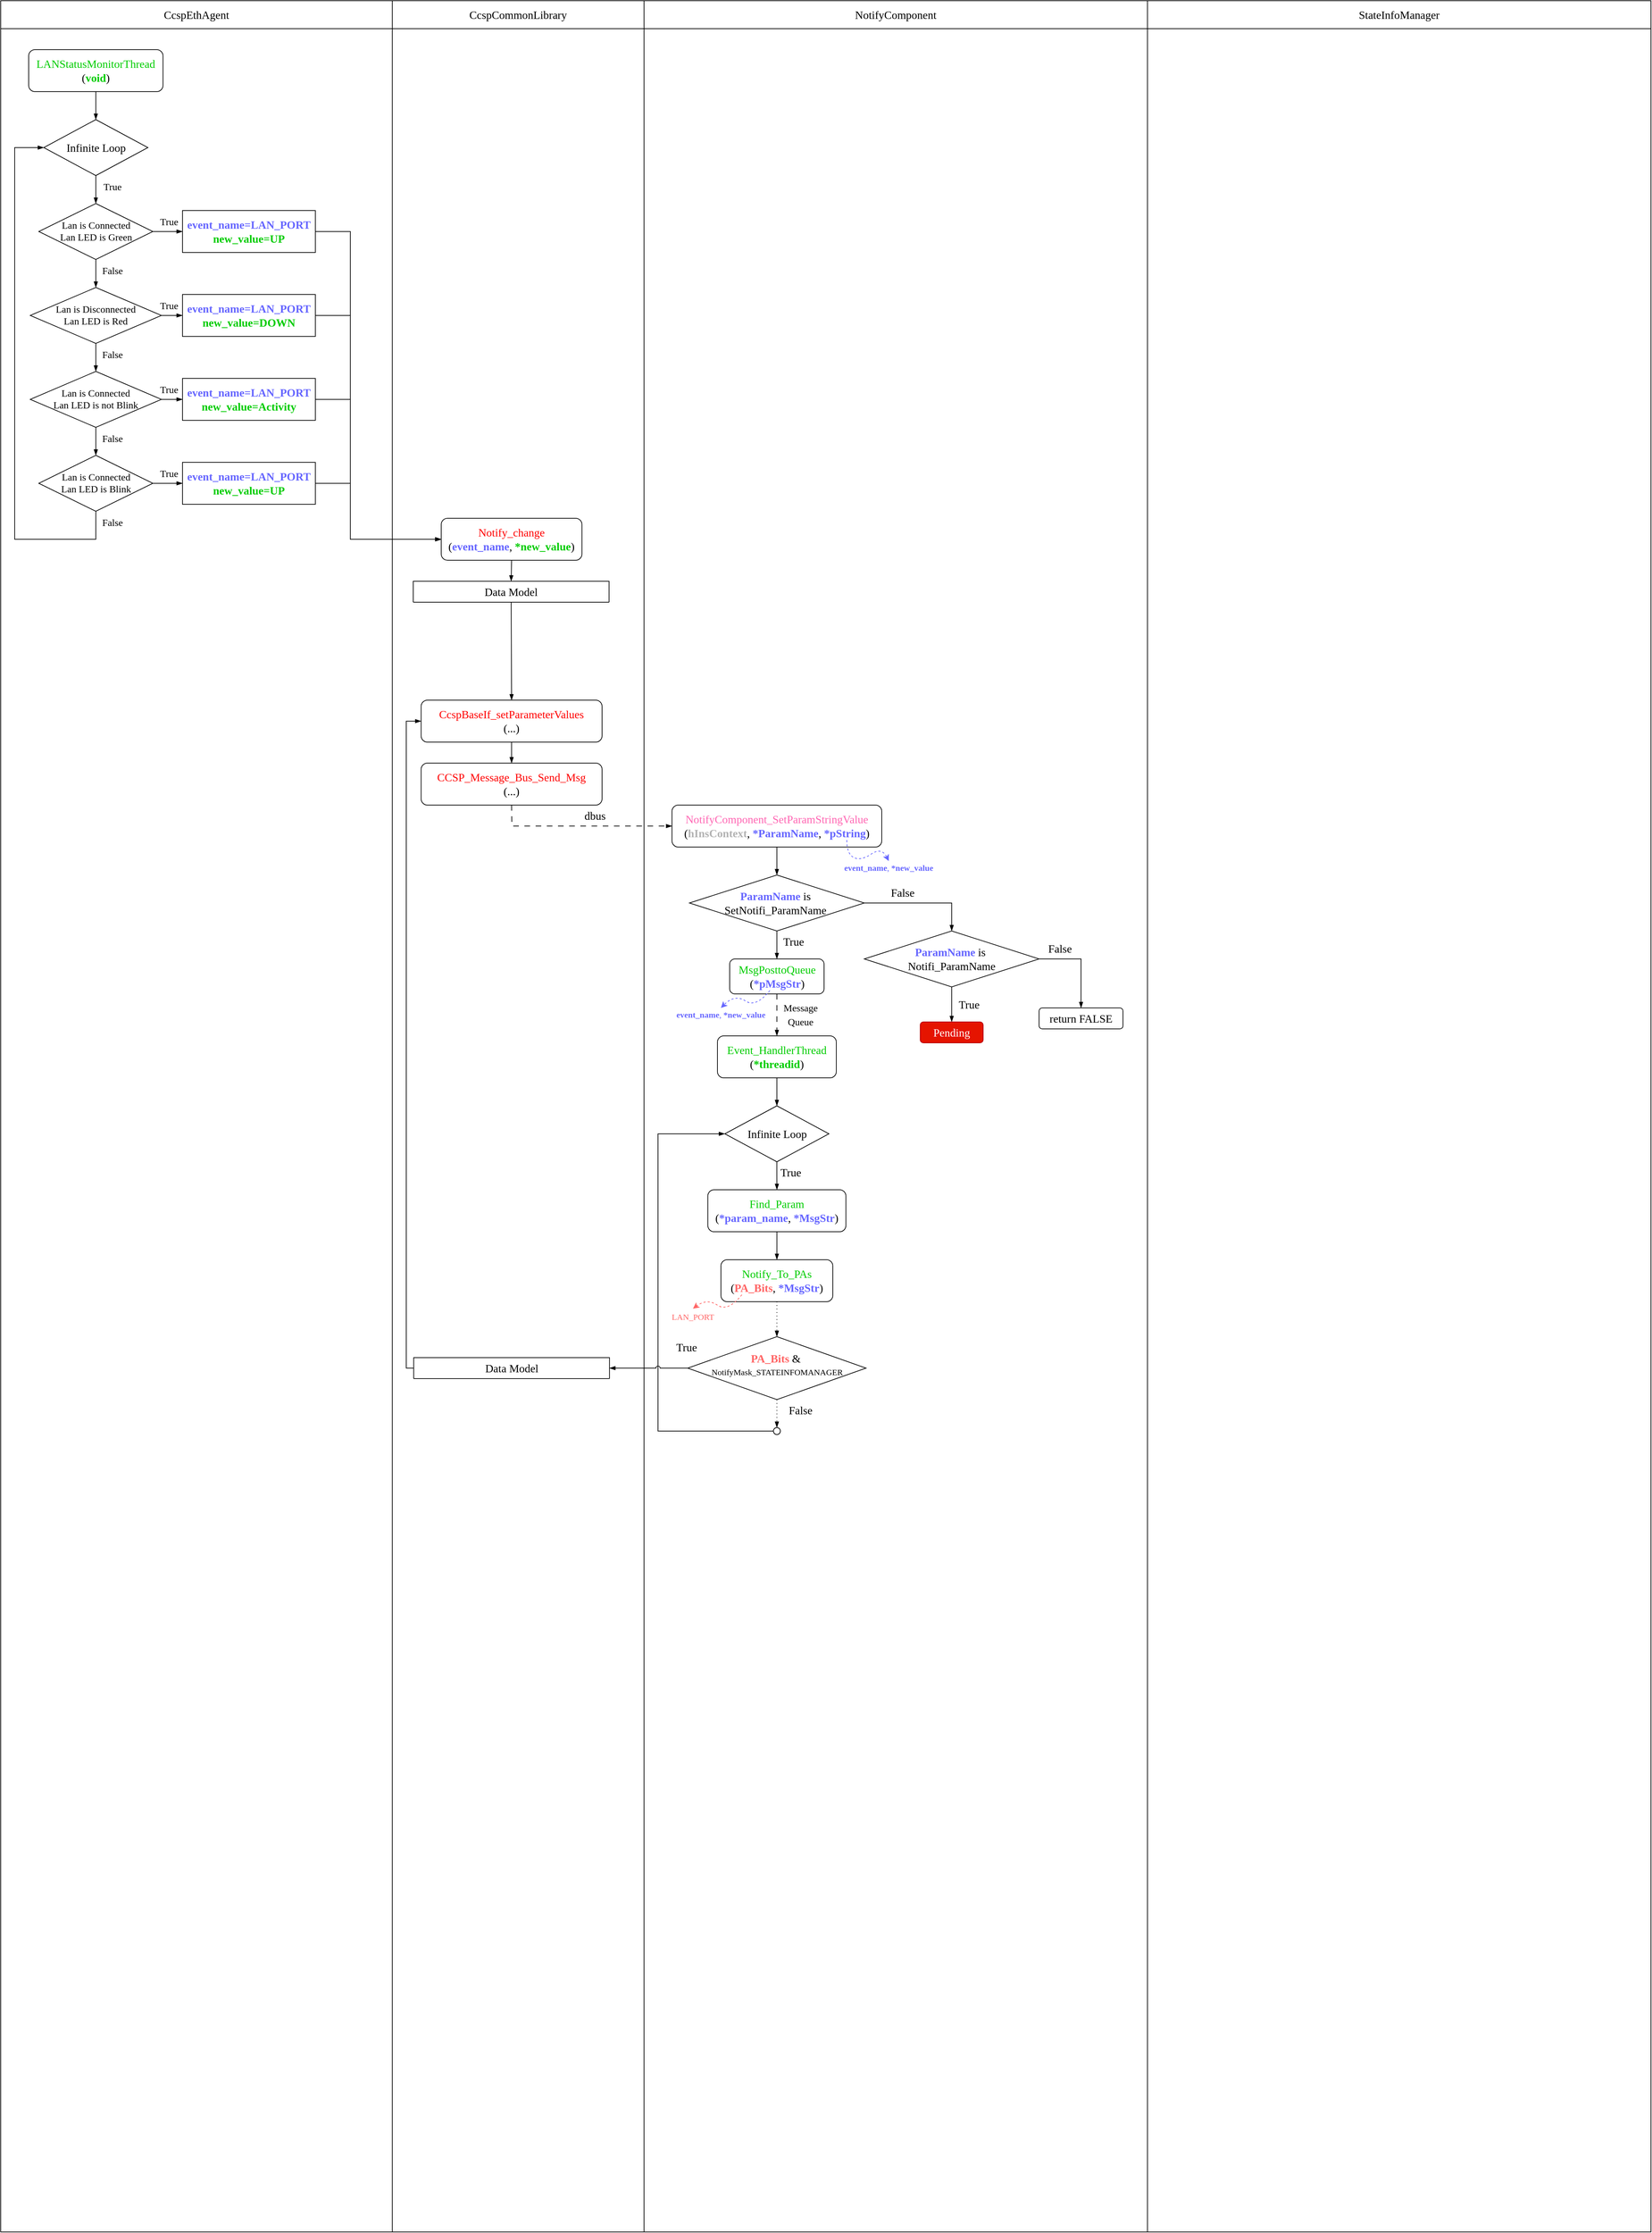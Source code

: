 <mxfile version="24.1.0" type="github">
  <diagram name="第 1 页" id="Y6xY_8anBtdgjpaCUC3Q">
    <mxGraphModel dx="2269" dy="1297" grid="1" gridSize="10" guides="1" tooltips="1" connect="1" arrows="1" fold="1" page="1" pageScale="1" pageWidth="2339" pageHeight="3300" math="0" shadow="0">
      <root>
        <mxCell id="0" />
        <mxCell id="1" parent="0" />
        <mxCell id="gSltfRQLhsjH3o0JYE8w-63" value="外框" style="" parent="0" />
        <mxCell id="1jTOBNuQrM4-u52aTeNc-37" value="" style="rounded=0;whiteSpace=wrap;html=1;align=center;verticalAlign=middle;fontFamily=Times New Roman;fontSize=16;fontColor=default;fillColor=none;gradientColor=none;container=0;" vertex="1" parent="gSltfRQLhsjH3o0JYE8w-63">
          <mxGeometry x="1680" y="80" width="720" height="3190" as="geometry" />
        </mxCell>
        <mxCell id="gSltfRQLhsjH3o0JYE8w-64" value="" style="rounded=0;whiteSpace=wrap;html=1;align=center;verticalAlign=middle;fontFamily=Times New Roman;fontSize=16;fontColor=default;fillColor=none;gradientColor=none;container=0;" parent="gSltfRQLhsjH3o0JYE8w-63" vertex="1">
          <mxGeometry x="600" y="80" width="360" height="3190" as="geometry" />
        </mxCell>
        <mxCell id="gSltfRQLhsjH3o0JYE8w-65" value="CcspCommonLibrary" style="rounded=0;whiteSpace=wrap;html=1;align=center;verticalAlign=middle;fontFamily=Times New Roman;fontSize=16;fontColor=default;fillColor=none;gradientColor=none;container=0;" parent="gSltfRQLhsjH3o0JYE8w-63" vertex="1">
          <mxGeometry x="600" y="80" width="360" height="40" as="geometry" />
        </mxCell>
        <mxCell id="gSltfRQLhsjH3o0JYE8w-66" value="" style="rounded=0;whiteSpace=wrap;html=1;align=center;verticalAlign=middle;fontFamily=Times New Roman;fontSize=16;fontColor=default;fillColor=none;gradientColor=none;container=0;" parent="gSltfRQLhsjH3o0JYE8w-63" vertex="1">
          <mxGeometry x="40" y="80" width="560" height="3190" as="geometry" />
        </mxCell>
        <mxCell id="gSltfRQLhsjH3o0JYE8w-67" value="CcspEthAgent" style="rounded=0;whiteSpace=wrap;html=1;align=center;verticalAlign=middle;fontFamily=Times New Roman;fontSize=16;fontColor=default;fillColor=none;gradientColor=none;container=0;" parent="gSltfRQLhsjH3o0JYE8w-63" vertex="1">
          <mxGeometry x="40" y="80" width="560" height="40" as="geometry" />
        </mxCell>
        <mxCell id="gSltfRQLhsjH3o0JYE8w-118" value="" style="rounded=0;whiteSpace=wrap;html=1;align=center;verticalAlign=middle;fontFamily=Times New Roman;fontSize=16;fontColor=default;fillColor=none;gradientColor=none;container=0;" parent="gSltfRQLhsjH3o0JYE8w-63" vertex="1">
          <mxGeometry x="960" y="80" width="720" height="3190" as="geometry" />
        </mxCell>
        <mxCell id="gSltfRQLhsjH3o0JYE8w-119" value="NotifyComponent" style="rounded=0;whiteSpace=wrap;html=1;align=center;verticalAlign=middle;fontFamily=Times New Roman;fontSize=16;fontColor=default;fillColor=none;gradientColor=none;container=0;" parent="gSltfRQLhsjH3o0JYE8w-63" vertex="1">
          <mxGeometry x="960" y="80" width="720" height="40" as="geometry" />
        </mxCell>
        <mxCell id="gSltfRQLhsjH3o0JYE8w-120" value="StateInfoManager" style="rounded=0;whiteSpace=wrap;html=1;align=center;verticalAlign=middle;fontFamily=Times New Roman;fontSize=16;fontColor=default;fillColor=none;gradientColor=none;container=0;" parent="gSltfRQLhsjH3o0JYE8w-63" vertex="1">
          <mxGeometry x="1680" y="80" width="720" height="40" as="geometry" />
        </mxCell>
        <mxCell id="gSltfRQLhsjH3o0JYE8w-69" value="Code Flow" style="locked=1;" parent="0" />
        <mxCell id="gSltfRQLhsjH3o0JYE8w-123" value="" style="edgeStyle=none;rounded=0;orthogonalLoop=1;jettySize=auto;html=1;strokeColor=default;align=center;verticalAlign=middle;fontFamily=Times New Roman;fontSize=16;fontColor=default;labelBackgroundColor=default;endArrow=blockThin;endFill=1;endSize=6;dashed=1;dashPattern=8 8;exitX=0.5;exitY=1;exitDx=0;exitDy=0;" parent="gSltfRQLhsjH3o0JYE8w-69" source="gSltfRQLhsjH3o0JYE8w-73" target="gSltfRQLhsjH3o0JYE8w-74" edge="1">
          <mxGeometry relative="1" as="geometry">
            <Array as="points">
              <mxPoint x="771" y="1260" />
            </Array>
          </mxGeometry>
        </mxCell>
        <mxCell id="gSltfRQLhsjH3o0JYE8w-73" value="&lt;font color=&quot;#ff0000&quot; style=&quot;font-size: 16px;&quot;&gt;CCSP_Message_Bus_Send_Msg&lt;/font&gt;&lt;div&gt;&lt;font style=&quot;font-size: 16px;&quot;&gt;(...)&lt;/font&gt;&lt;/div&gt;" style="rounded=1;whiteSpace=wrap;html=1;align=center;verticalAlign=middle;fontFamily=Times New Roman;fontSize=16;fontColor=default;fillColor=none;gradientColor=none;" parent="gSltfRQLhsjH3o0JYE8w-69" vertex="1">
          <mxGeometry x="641.245" y="1170" width="258.75" height="60" as="geometry" />
        </mxCell>
        <mxCell id="gSltfRQLhsjH3o0JYE8w-127" value="" style="edgeStyle=none;rounded=0;orthogonalLoop=1;jettySize=auto;html=1;strokeColor=default;align=center;verticalAlign=middle;fontFamily=Times New Roman;fontSize=16;fontColor=default;labelBackgroundColor=default;endArrow=blockThin;endFill=1;endSize=6;" parent="gSltfRQLhsjH3o0JYE8w-69" source="gSltfRQLhsjH3o0JYE8w-74" target="gSltfRQLhsjH3o0JYE8w-125" edge="1">
          <mxGeometry relative="1" as="geometry" />
        </mxCell>
        <mxCell id="gSltfRQLhsjH3o0JYE8w-74" value="&lt;font color=&quot;#ff66b3&quot; style=&quot;font-size: 16px;&quot;&gt;NotifyComponent_SetParamStringValue&lt;/font&gt;&lt;div&gt;&lt;font style=&quot;font-size: 16px;&quot;&gt;(&lt;b&gt;&lt;font color=&quot;#b3b3b3&quot;&gt;hInsContext&lt;/font&gt;&lt;/b&gt;, &lt;b&gt;&lt;font color=&quot;#6666ff&quot;&gt;*ParamName&lt;/font&gt;&lt;/b&gt;, &lt;font color=&quot;#6666ff&quot;&gt;&lt;b&gt;*pString&lt;/b&gt;&lt;/font&gt;)&lt;/font&gt;&lt;/div&gt;" style="rounded=1;whiteSpace=wrap;html=1;align=center;verticalAlign=middle;fontFamily=Times New Roman;fontSize=16;fontColor=default;fillColor=none;gradientColor=none;" parent="gSltfRQLhsjH3o0JYE8w-69" vertex="1">
          <mxGeometry x="1000" y="1230" width="300" height="60" as="geometry" />
        </mxCell>
        <mxCell id="gSltfRQLhsjH3o0JYE8w-76" style="edgeStyle=none;rounded=0;orthogonalLoop=1;jettySize=auto;html=1;exitX=0.5;exitY=1;exitDx=0;exitDy=0;entryX=0.5;entryY=0;entryDx=0;entryDy=0;strokeColor=default;align=center;verticalAlign=middle;fontFamily=Times New Roman;fontSize=16;fontColor=default;labelBackgroundColor=default;endArrow=blockThin;endFill=1;endSize=6;" parent="gSltfRQLhsjH3o0JYE8w-69" source="gSltfRQLhsjH3o0JYE8w-77" target="gSltfRQLhsjH3o0JYE8w-114" edge="1">
          <mxGeometry relative="1" as="geometry" />
        </mxCell>
        <mxCell id="gSltfRQLhsjH3o0JYE8w-77" value="&lt;font color=&quot;#ff0000&quot;&gt;Notify_change&lt;/font&gt;&lt;div&gt;(&lt;font color=&quot;#6666ff&quot;&gt;&lt;b&gt;event_name&lt;/b&gt;&lt;/font&gt;, &lt;font color=&quot;#00cc00&quot;&gt;&lt;b&gt;*new_value&lt;/b&gt;&lt;/font&gt;)&lt;/div&gt;" style="rounded=1;whiteSpace=wrap;html=1;align=center;verticalAlign=middle;fontFamily=Times New Roman;fontSize=16;fontColor=default;fillColor=none;gradientColor=none;" parent="gSltfRQLhsjH3o0JYE8w-69" vertex="1">
          <mxGeometry x="669.995" y="820" width="201.25" height="60" as="geometry" />
        </mxCell>
        <mxCell id="gSltfRQLhsjH3o0JYE8w-78" value="" style="edgeStyle=none;rounded=0;orthogonalLoop=1;jettySize=auto;html=1;strokeColor=default;align=center;verticalAlign=middle;fontFamily=Times New Roman;fontSize=16;fontColor=default;labelBackgroundColor=default;endArrow=blockThin;endFill=1;endSize=6;" parent="gSltfRQLhsjH3o0JYE8w-69" source="gSltfRQLhsjH3o0JYE8w-79" target="gSltfRQLhsjH3o0JYE8w-73" edge="1">
          <mxGeometry relative="1" as="geometry" />
        </mxCell>
        <mxCell id="gSltfRQLhsjH3o0JYE8w-79" value="&lt;font color=&quot;#ff0000&quot; style=&quot;font-size: 16px;&quot;&gt;CcspBaseIf_setParameterValues&lt;/font&gt;&lt;div&gt;&lt;font style=&quot;font-size: 16px;&quot;&gt;(...&lt;/font&gt;&lt;span style=&quot;background-color: initial;&quot;&gt;)&lt;/span&gt;&lt;/div&gt;" style="rounded=1;whiteSpace=wrap;html=1;align=center;verticalAlign=middle;fontFamily=Times New Roman;fontSize=16;fontColor=default;fillColor=none;gradientColor=none;" parent="gSltfRQLhsjH3o0JYE8w-69" vertex="1">
          <mxGeometry x="641.245" y="1080" width="258.75" height="60" as="geometry" />
        </mxCell>
        <mxCell id="gSltfRQLhsjH3o0JYE8w-80" value="" style="edgeStyle=none;rounded=0;orthogonalLoop=1;jettySize=auto;html=1;strokeColor=default;align=center;verticalAlign=middle;fontFamily=Times New Roman;fontSize=16;fontColor=default;labelBackgroundColor=default;endArrow=blockThin;endFill=1;endSize=6;" parent="gSltfRQLhsjH3o0JYE8w-69" source="gSltfRQLhsjH3o0JYE8w-81" target="gSltfRQLhsjH3o0JYE8w-86" edge="1">
          <mxGeometry relative="1" as="geometry" />
        </mxCell>
        <mxCell id="gSltfRQLhsjH3o0JYE8w-81" value="Infinite Loop" style="rhombus;whiteSpace=wrap;html=1;fontFamily=Times New Roman;fontSize=16;fontColor=default;labelBackgroundColor=default;fillColor=none;" parent="gSltfRQLhsjH3o0JYE8w-69" vertex="1">
          <mxGeometry x="101.59" y="250" width="148.93" height="80" as="geometry" />
        </mxCell>
        <mxCell id="gSltfRQLhsjH3o0JYE8w-82" value="" style="edgeStyle=none;rounded=0;orthogonalLoop=1;jettySize=auto;html=1;strokeColor=default;align=center;verticalAlign=middle;fontFamily=Times New Roman;fontSize=16;fontColor=default;labelBackgroundColor=default;endArrow=blockThin;endFill=1;endSize=6;" parent="gSltfRQLhsjH3o0JYE8w-69" source="gSltfRQLhsjH3o0JYE8w-83" target="gSltfRQLhsjH3o0JYE8w-81" edge="1">
          <mxGeometry relative="1" as="geometry" />
        </mxCell>
        <mxCell id="gSltfRQLhsjH3o0JYE8w-83" value="&lt;font color=&quot;#00cc00&quot; style=&quot;font-size: 16px;&quot;&gt;LANStatusMonitorThread&lt;/font&gt;&lt;div&gt;&lt;font style=&quot;font-size: 16px;&quot;&gt;(&lt;b style=&quot;&quot;&gt;&lt;font color=&quot;#00cc00&quot;&gt;void&lt;/font&gt;&lt;/b&gt;)&lt;/font&gt;&lt;/div&gt;" style="rounded=1;whiteSpace=wrap;html=1;align=center;verticalAlign=middle;fontFamily=Times New Roman;fontSize=16;fontColor=default;fillColor=none;gradientColor=none;" parent="gSltfRQLhsjH3o0JYE8w-69" vertex="1">
          <mxGeometry x="80" y="150" width="192.11" height="60" as="geometry" />
        </mxCell>
        <mxCell id="gSltfRQLhsjH3o0JYE8w-84" value="" style="edgeStyle=none;rounded=0;orthogonalLoop=1;jettySize=auto;html=1;strokeColor=default;align=center;verticalAlign=middle;fontFamily=Times New Roman;fontSize=16;fontColor=default;labelBackgroundColor=default;endArrow=blockThin;endFill=1;endSize=6;" parent="gSltfRQLhsjH3o0JYE8w-69" source="gSltfRQLhsjH3o0JYE8w-86" target="gSltfRQLhsjH3o0JYE8w-89" edge="1">
          <mxGeometry relative="1" as="geometry" />
        </mxCell>
        <mxCell id="gSltfRQLhsjH3o0JYE8w-85" style="edgeStyle=none;rounded=0;orthogonalLoop=1;jettySize=auto;html=1;exitX=1;exitY=0.5;exitDx=0;exitDy=0;strokeColor=default;align=center;verticalAlign=middle;fontFamily=Times New Roman;fontSize=16;fontColor=default;labelBackgroundColor=default;endArrow=blockThin;endFill=1;endSize=6;" parent="gSltfRQLhsjH3o0JYE8w-69" source="gSltfRQLhsjH3o0JYE8w-86" target="gSltfRQLhsjH3o0JYE8w-102" edge="1">
          <mxGeometry relative="1" as="geometry" />
        </mxCell>
        <mxCell id="gSltfRQLhsjH3o0JYE8w-86" value="&lt;div style=&quot;font-size: 14px;&quot;&gt;&lt;span style=&quot;background-color: initial;&quot;&gt;Lan is Connected&lt;br&gt;Lan LED is&amp;nbsp;&lt;/span&gt;&lt;span style=&quot;background-color: initial;&quot;&gt;Green&lt;/span&gt;&lt;/div&gt;" style="rhombus;whiteSpace=wrap;html=1;rounded=0;strokeColor=default;align=center;verticalAlign=middle;fontFamily=Times New Roman;fontSize=16;fontColor=default;fillColor=none;gradientColor=none;" parent="gSltfRQLhsjH3o0JYE8w-69" vertex="1">
          <mxGeometry x="94.51" y="370" width="163.1" height="80" as="geometry" />
        </mxCell>
        <mxCell id="gSltfRQLhsjH3o0JYE8w-87" value="" style="edgeStyle=none;rounded=0;orthogonalLoop=1;jettySize=auto;html=1;strokeColor=default;align=center;verticalAlign=middle;fontFamily=Times New Roman;fontSize=16;fontColor=default;labelBackgroundColor=default;endArrow=blockThin;endFill=1;endSize=6;" parent="gSltfRQLhsjH3o0JYE8w-69" source="gSltfRQLhsjH3o0JYE8w-89" target="gSltfRQLhsjH3o0JYE8w-92" edge="1">
          <mxGeometry relative="1" as="geometry" />
        </mxCell>
        <mxCell id="gSltfRQLhsjH3o0JYE8w-88" value="" style="edgeStyle=none;rounded=0;orthogonalLoop=1;jettySize=auto;html=1;strokeColor=default;align=center;verticalAlign=middle;fontFamily=Times New Roman;fontSize=16;fontColor=default;labelBackgroundColor=default;endArrow=blockThin;endFill=1;endSize=6;" parent="gSltfRQLhsjH3o0JYE8w-69" source="gSltfRQLhsjH3o0JYE8w-89" target="gSltfRQLhsjH3o0JYE8w-104" edge="1">
          <mxGeometry relative="1" as="geometry" />
        </mxCell>
        <mxCell id="gSltfRQLhsjH3o0JYE8w-89" value="&lt;div style=&quot;font-size: 14px;&quot;&gt;&lt;span style=&quot;background-color: initial;&quot;&gt;Lan is Disconnected&lt;br&gt;Lan LED is&amp;nbsp;&lt;/span&gt;&lt;span style=&quot;background-color: initial;&quot;&gt;Red&lt;/span&gt;&lt;/div&gt;" style="rhombus;whiteSpace=wrap;html=1;rounded=0;strokeColor=default;align=center;verticalAlign=middle;fontFamily=Times New Roman;fontSize=16;fontColor=default;fillColor=none;gradientColor=none;" parent="gSltfRQLhsjH3o0JYE8w-69" vertex="1">
          <mxGeometry x="82.25" y="490" width="187.61" height="80" as="geometry" />
        </mxCell>
        <mxCell id="gSltfRQLhsjH3o0JYE8w-90" value="" style="edgeStyle=none;rounded=0;orthogonalLoop=1;jettySize=auto;html=1;strokeColor=default;align=center;verticalAlign=middle;fontFamily=Times New Roman;fontSize=16;fontColor=default;labelBackgroundColor=default;endArrow=blockThin;endFill=1;endSize=6;" parent="gSltfRQLhsjH3o0JYE8w-69" source="gSltfRQLhsjH3o0JYE8w-92" target="gSltfRQLhsjH3o0JYE8w-95" edge="1">
          <mxGeometry relative="1" as="geometry" />
        </mxCell>
        <mxCell id="gSltfRQLhsjH3o0JYE8w-91" value="" style="edgeStyle=none;rounded=0;orthogonalLoop=1;jettySize=auto;html=1;strokeColor=default;align=center;verticalAlign=middle;fontFamily=Times New Roman;fontSize=16;fontColor=default;labelBackgroundColor=default;endArrow=blockThin;endFill=1;endSize=6;" parent="gSltfRQLhsjH3o0JYE8w-69" source="gSltfRQLhsjH3o0JYE8w-92" target="gSltfRQLhsjH3o0JYE8w-106" edge="1">
          <mxGeometry relative="1" as="geometry" />
        </mxCell>
        <mxCell id="gSltfRQLhsjH3o0JYE8w-92" value="&lt;div style=&quot;font-size: 14px;&quot;&gt;&lt;span style=&quot;background-color: initial;&quot;&gt;Lan is Connected&lt;br&gt;Lan LED is not Blink&lt;/span&gt;&lt;/div&gt;" style="rhombus;whiteSpace=wrap;html=1;rounded=0;strokeColor=default;align=center;verticalAlign=middle;fontFamily=Times New Roman;fontSize=16;fontColor=default;fillColor=none;gradientColor=none;" parent="gSltfRQLhsjH3o0JYE8w-69" vertex="1">
          <mxGeometry x="82.25" y="610" width="187.61" height="80" as="geometry" />
        </mxCell>
        <mxCell id="gSltfRQLhsjH3o0JYE8w-93" style="edgeStyle=none;rounded=0;orthogonalLoop=1;jettySize=auto;html=1;strokeColor=default;align=center;verticalAlign=middle;fontFamily=Times New Roman;fontSize=16;fontColor=default;labelBackgroundColor=default;endArrow=blockThin;endFill=1;endSize=6;entryX=0;entryY=0.5;entryDx=0;entryDy=0;exitX=0.5;exitY=1;exitDx=0;exitDy=0;" parent="gSltfRQLhsjH3o0JYE8w-69" source="gSltfRQLhsjH3o0JYE8w-95" target="gSltfRQLhsjH3o0JYE8w-81" edge="1">
          <mxGeometry relative="1" as="geometry">
            <mxPoint x="156.06" y="790" as="sourcePoint" />
            <mxPoint x="60" y="180" as="targetPoint" />
            <Array as="points">
              <mxPoint x="176" y="850" />
              <mxPoint x="60" y="850" />
              <mxPoint x="60" y="510" />
              <mxPoint x="60" y="290" />
            </Array>
          </mxGeometry>
        </mxCell>
        <mxCell id="gSltfRQLhsjH3o0JYE8w-94" value="" style="edgeStyle=none;rounded=0;orthogonalLoop=1;jettySize=auto;html=1;strokeColor=default;align=center;verticalAlign=middle;fontFamily=Times New Roman;fontSize=16;fontColor=default;labelBackgroundColor=default;endArrow=blockThin;endFill=1;endSize=6;" parent="gSltfRQLhsjH3o0JYE8w-69" source="gSltfRQLhsjH3o0JYE8w-95" target="gSltfRQLhsjH3o0JYE8w-108" edge="1">
          <mxGeometry relative="1" as="geometry" />
        </mxCell>
        <mxCell id="gSltfRQLhsjH3o0JYE8w-95" value="&lt;div style=&quot;font-size: 14px;&quot;&gt;&lt;span style=&quot;background-color: initial;&quot;&gt;Lan is Connected&lt;br&gt;Lan LED is&amp;nbsp;&lt;/span&gt;&lt;span style=&quot;background-color: initial;&quot;&gt;Blink&lt;/span&gt;&lt;/div&gt;" style="rhombus;whiteSpace=wrap;html=1;rounded=0;strokeColor=default;align=center;verticalAlign=middle;fontFamily=Times New Roman;fontSize=16;fontColor=default;fillColor=none;gradientColor=none;" parent="gSltfRQLhsjH3o0JYE8w-69" vertex="1">
          <mxGeometry x="94.51" y="730" width="163.1" height="80" as="geometry" />
        </mxCell>
        <mxCell id="gSltfRQLhsjH3o0JYE8w-96" value="&lt;font style=&quot;font-size: 14px;&quot;&gt;False&lt;/font&gt;" style="text;html=1;align=center;verticalAlign=middle;whiteSpace=wrap;rounded=0;fontFamily=Times New Roman;fontSize=16;fontColor=default;" parent="gSltfRQLhsjH3o0JYE8w-69" vertex="1">
          <mxGeometry x="170" y="690" width="60" height="30" as="geometry" />
        </mxCell>
        <mxCell id="gSltfRQLhsjH3o0JYE8w-97" value="&lt;font style=&quot;font-size: 14px;&quot;&gt;False&lt;/font&gt;" style="text;html=1;align=center;verticalAlign=middle;whiteSpace=wrap;rounded=0;fontFamily=Times New Roman;fontSize=16;fontColor=default;" parent="gSltfRQLhsjH3o0JYE8w-69" vertex="1">
          <mxGeometry x="170" y="570" width="60" height="30" as="geometry" />
        </mxCell>
        <mxCell id="gSltfRQLhsjH3o0JYE8w-98" value="&lt;font style=&quot;font-size: 14px;&quot;&gt;False&lt;/font&gt;" style="text;html=1;align=center;verticalAlign=middle;whiteSpace=wrap;rounded=0;fontFamily=Times New Roman;fontSize=16;fontColor=default;" parent="gSltfRQLhsjH3o0JYE8w-69" vertex="1">
          <mxGeometry x="170" y="450" width="60" height="30" as="geometry" />
        </mxCell>
        <mxCell id="gSltfRQLhsjH3o0JYE8w-99" value="&lt;font style=&quot;font-size: 14px;&quot;&gt;True&lt;/font&gt;" style="text;html=1;align=center;verticalAlign=middle;whiteSpace=wrap;rounded=0;fontFamily=Times New Roman;fontSize=16;fontColor=default;" parent="gSltfRQLhsjH3o0JYE8w-69" vertex="1">
          <mxGeometry x="170" y="330" width="60" height="30" as="geometry" />
        </mxCell>
        <mxCell id="gSltfRQLhsjH3o0JYE8w-100" value="&lt;font style=&quot;font-size: 14px;&quot;&gt;False&lt;/font&gt;" style="text;html=1;align=center;verticalAlign=middle;whiteSpace=wrap;rounded=0;fontFamily=Times New Roman;fontSize=16;fontColor=default;" parent="gSltfRQLhsjH3o0JYE8w-69" vertex="1">
          <mxGeometry x="170" y="810" width="60" height="30" as="geometry" />
        </mxCell>
        <mxCell id="gSltfRQLhsjH3o0JYE8w-101" style="edgeStyle=none;rounded=0;orthogonalLoop=1;jettySize=auto;html=1;exitX=1;exitY=0.5;exitDx=0;exitDy=0;entryX=0;entryY=0.5;entryDx=0;entryDy=0;strokeColor=default;align=center;verticalAlign=middle;fontFamily=Times New Roman;fontSize=16;fontColor=default;labelBackgroundColor=default;endArrow=blockThin;endFill=1;endSize=6;" parent="gSltfRQLhsjH3o0JYE8w-69" source="gSltfRQLhsjH3o0JYE8w-102" target="gSltfRQLhsjH3o0JYE8w-77" edge="1">
          <mxGeometry relative="1" as="geometry">
            <Array as="points">
              <mxPoint x="540" y="410" />
              <mxPoint x="540" y="850" />
            </Array>
          </mxGeometry>
        </mxCell>
        <mxCell id="gSltfRQLhsjH3o0JYE8w-102" value="&lt;b style=&quot;&quot;&gt;&lt;font color=&quot;#6666ff&quot;&gt;event_name=LAN_PORT&lt;/font&gt;&lt;/b&gt;&lt;div&gt;&lt;font color=&quot;#00cc00&quot;&gt;&lt;b&gt;new_value=UP&lt;/b&gt;&lt;/font&gt;&lt;/div&gt;" style="rounded=0;whiteSpace=wrap;html=1;strokeColor=default;align=center;verticalAlign=middle;fontFamily=Times New Roman;fontSize=16;fontColor=default;fillColor=none;gradientColor=none;" parent="gSltfRQLhsjH3o0JYE8w-69" vertex="1">
          <mxGeometry x="300" y="380" width="190" height="60" as="geometry" />
        </mxCell>
        <mxCell id="gSltfRQLhsjH3o0JYE8w-103" style="edgeStyle=none;rounded=0;orthogonalLoop=1;jettySize=auto;html=1;exitX=1;exitY=0.5;exitDx=0;exitDy=0;entryX=0;entryY=0.5;entryDx=0;entryDy=0;strokeColor=default;align=center;verticalAlign=middle;fontFamily=Times New Roman;fontSize=16;fontColor=default;labelBackgroundColor=default;endArrow=blockThin;endFill=1;endSize=6;" parent="gSltfRQLhsjH3o0JYE8w-69" source="gSltfRQLhsjH3o0JYE8w-104" target="gSltfRQLhsjH3o0JYE8w-77" edge="1">
          <mxGeometry relative="1" as="geometry">
            <Array as="points">
              <mxPoint x="540" y="530" />
              <mxPoint x="540" y="850" />
            </Array>
          </mxGeometry>
        </mxCell>
        <mxCell id="gSltfRQLhsjH3o0JYE8w-104" value="&lt;b style=&quot;&quot;&gt;&lt;font color=&quot;#6666ff&quot;&gt;event_name=LAN_PORT&lt;/font&gt;&lt;/b&gt;&lt;div&gt;&lt;font color=&quot;#00cc00&quot;&gt;&lt;b&gt;new_value=DOWN&lt;/b&gt;&lt;/font&gt;&lt;/div&gt;" style="rounded=0;whiteSpace=wrap;html=1;strokeColor=default;align=center;verticalAlign=middle;fontFamily=Times New Roman;fontSize=16;fontColor=default;fillColor=none;gradientColor=none;" parent="gSltfRQLhsjH3o0JYE8w-69" vertex="1">
          <mxGeometry x="300" y="500" width="190" height="60" as="geometry" />
        </mxCell>
        <mxCell id="gSltfRQLhsjH3o0JYE8w-105" style="edgeStyle=none;rounded=0;orthogonalLoop=1;jettySize=auto;html=1;exitX=1;exitY=0.5;exitDx=0;exitDy=0;entryX=0;entryY=0.5;entryDx=0;entryDy=0;strokeColor=default;align=center;verticalAlign=middle;fontFamily=Times New Roman;fontSize=16;fontColor=default;labelBackgroundColor=default;endArrow=blockThin;endFill=1;endSize=6;" parent="gSltfRQLhsjH3o0JYE8w-69" source="gSltfRQLhsjH3o0JYE8w-106" target="gSltfRQLhsjH3o0JYE8w-77" edge="1">
          <mxGeometry relative="1" as="geometry">
            <Array as="points">
              <mxPoint x="540" y="650" />
              <mxPoint x="540" y="850" />
            </Array>
          </mxGeometry>
        </mxCell>
        <mxCell id="gSltfRQLhsjH3o0JYE8w-106" value="&lt;b style=&quot;&quot;&gt;&lt;font color=&quot;#6666ff&quot;&gt;event_name=LAN_PORT&lt;/font&gt;&lt;/b&gt;&lt;div&gt;&lt;font color=&quot;#00cc00&quot;&gt;&lt;b&gt;new_value=Activity&lt;/b&gt;&lt;/font&gt;&lt;/div&gt;" style="rounded=0;whiteSpace=wrap;html=1;strokeColor=default;align=center;verticalAlign=middle;fontFamily=Times New Roman;fontSize=16;fontColor=default;fillColor=none;gradientColor=none;" parent="gSltfRQLhsjH3o0JYE8w-69" vertex="1">
          <mxGeometry x="300" y="620" width="190" height="60" as="geometry" />
        </mxCell>
        <mxCell id="gSltfRQLhsjH3o0JYE8w-107" style="edgeStyle=none;rounded=0;orthogonalLoop=1;jettySize=auto;html=1;exitX=1;exitY=0.5;exitDx=0;exitDy=0;entryX=0;entryY=0.5;entryDx=0;entryDy=0;strokeColor=default;align=center;verticalAlign=middle;fontFamily=Times New Roman;fontSize=16;fontColor=default;labelBackgroundColor=default;endArrow=blockThin;endFill=1;endSize=6;" parent="gSltfRQLhsjH3o0JYE8w-69" source="gSltfRQLhsjH3o0JYE8w-108" target="gSltfRQLhsjH3o0JYE8w-77" edge="1">
          <mxGeometry relative="1" as="geometry">
            <Array as="points">
              <mxPoint x="540" y="770" />
              <mxPoint x="540" y="850" />
            </Array>
          </mxGeometry>
        </mxCell>
        <mxCell id="gSltfRQLhsjH3o0JYE8w-108" value="&lt;b style=&quot;&quot;&gt;&lt;font color=&quot;#6666ff&quot;&gt;event_name=LAN_PORT&lt;/font&gt;&lt;/b&gt;&lt;div&gt;&lt;font color=&quot;#00cc00&quot;&gt;&lt;b&gt;new_value=UP&lt;/b&gt;&lt;/font&gt;&lt;/div&gt;" style="rounded=0;whiteSpace=wrap;html=1;strokeColor=default;align=center;verticalAlign=middle;fontFamily=Times New Roman;fontSize=16;fontColor=default;fillColor=none;gradientColor=none;" parent="gSltfRQLhsjH3o0JYE8w-69" vertex="1">
          <mxGeometry x="300" y="740" width="190" height="60" as="geometry" />
        </mxCell>
        <mxCell id="gSltfRQLhsjH3o0JYE8w-109" value="&lt;font style=&quot;font-size: 14px;&quot;&gt;True&lt;/font&gt;" style="text;html=1;align=center;verticalAlign=middle;whiteSpace=wrap;rounded=0;fontFamily=Times New Roman;fontSize=16;fontColor=default;" parent="gSltfRQLhsjH3o0JYE8w-69" vertex="1">
          <mxGeometry x="250.52" y="380" width="60" height="30" as="geometry" />
        </mxCell>
        <mxCell id="gSltfRQLhsjH3o0JYE8w-110" value="&lt;font style=&quot;font-size: 14px;&quot;&gt;True&lt;/font&gt;" style="text;html=1;align=center;verticalAlign=middle;whiteSpace=wrap;rounded=0;fontFamily=Times New Roman;fontSize=16;fontColor=default;" parent="gSltfRQLhsjH3o0JYE8w-69" vertex="1">
          <mxGeometry x="250.52" y="500" width="60" height="30" as="geometry" />
        </mxCell>
        <mxCell id="gSltfRQLhsjH3o0JYE8w-111" value="&lt;font style=&quot;font-size: 14px;&quot;&gt;True&lt;/font&gt;" style="text;html=1;align=center;verticalAlign=middle;whiteSpace=wrap;rounded=0;fontFamily=Times New Roman;fontSize=16;fontColor=default;" parent="gSltfRQLhsjH3o0JYE8w-69" vertex="1">
          <mxGeometry x="250.52" y="620" width="60" height="30" as="geometry" />
        </mxCell>
        <mxCell id="gSltfRQLhsjH3o0JYE8w-112" value="&lt;font style=&quot;font-size: 14px;&quot;&gt;True&lt;/font&gt;" style="text;html=1;align=center;verticalAlign=middle;whiteSpace=wrap;rounded=0;fontFamily=Times New Roman;fontSize=16;fontColor=default;" parent="gSltfRQLhsjH3o0JYE8w-69" vertex="1">
          <mxGeometry x="250.52" y="740" width="60" height="30" as="geometry" />
        </mxCell>
        <mxCell id="gSltfRQLhsjH3o0JYE8w-113" style="edgeStyle=none;rounded=0;orthogonalLoop=1;jettySize=auto;html=1;exitX=0.5;exitY=1;exitDx=0;exitDy=0;entryX=0.5;entryY=0;entryDx=0;entryDy=0;strokeColor=default;align=center;verticalAlign=middle;fontFamily=Times New Roman;fontSize=16;fontColor=default;labelBackgroundColor=default;endArrow=blockThin;endFill=1;endSize=6;" parent="gSltfRQLhsjH3o0JYE8w-69" source="gSltfRQLhsjH3o0JYE8w-114" target="gSltfRQLhsjH3o0JYE8w-79" edge="1">
          <mxGeometry relative="1" as="geometry" />
        </mxCell>
        <mxCell id="gSltfRQLhsjH3o0JYE8w-114" value="Data Model" style="swimlane;fontStyle=0;childLayout=stackLayout;horizontal=1;startSize=30;horizontalStack=0;resizeParent=1;resizeParentMax=0;resizeLast=0;collapsible=1;marginBottom=0;whiteSpace=wrap;html=1;rounded=0;strokeColor=default;align=center;verticalAlign=middle;fontFamily=Times New Roman;fontSize=16;fontColor=default;fillColor=none;gradientColor=none;" parent="gSltfRQLhsjH3o0JYE8w-69" vertex="1" collapsed="1">
          <mxGeometry x="630" y="910" width="280" height="30" as="geometry">
            <mxRectangle x="630" y="910" width="330.01" height="150" as="alternateBounds" />
          </mxGeometry>
        </mxCell>
        <mxCell id="gSltfRQLhsjH3o0JYE8w-115" value="Device.NotifyComponent.SetNotifi_ParamName" style="text;strokeColor=none;fillColor=none;align=left;verticalAlign=middle;spacingLeft=4;spacingRight=4;overflow=hidden;points=[[0,0.5],[1,0.5]];portConstraint=eastwest;rotatable=0;whiteSpace=wrap;html=1;fontFamily=Times New Roman;fontSize=16;fontColor=default;" parent="gSltfRQLhsjH3o0JYE8w-114" vertex="1">
          <mxGeometry y="30" width="330.01" height="30" as="geometry" />
        </mxCell>
        <mxCell id="gSltfRQLhsjH3o0JYE8w-116" value="eRT.com.cisco.spvtg.ccsp.notifycomponent" style="text;strokeColor=none;fillColor=none;align=left;verticalAlign=middle;spacingLeft=4;spacingRight=4;overflow=hidden;points=[[0,0.5],[1,0.5]];portConstraint=eastwest;rotatable=0;whiteSpace=wrap;html=1;fontFamily=Times New Roman;fontSize=16;fontColor=default;" parent="gSltfRQLhsjH3o0JYE8w-114" vertex="1">
          <mxGeometry y="60" width="330.01" height="30" as="geometry" />
        </mxCell>
        <mxCell id="gSltfRQLhsjH3o0JYE8w-117" value="/com/cisco/spvtg/ccsp/notifycomponent" style="text;strokeColor=none;fillColor=none;align=left;verticalAlign=middle;spacingLeft=4;spacingRight=4;overflow=hidden;points=[[0,0.5],[1,0.5]];portConstraint=eastwest;rotatable=0;whiteSpace=wrap;html=1;fontFamily=Times New Roman;fontSize=16;fontColor=default;" parent="gSltfRQLhsjH3o0JYE8w-114" vertex="1">
          <mxGeometry y="90" width="330.01" height="30" as="geometry" />
        </mxCell>
        <mxCell id="gSltfRQLhsjH3o0JYE8w-122" value="string&amp;nbsp;&lt;font style=&quot;text-align: center;&quot; color=&quot;#6666ff&quot;&gt;&lt;b&gt;event_name&lt;/b&gt;&lt;/font&gt;&lt;span style=&quot;text-align: center;&quot;&gt;,&lt;/span&gt;&lt;font style=&quot;text-align: center;&quot; color=&quot;#00cc00&quot;&gt;&lt;b&gt;*new_value&lt;/b&gt;&lt;/font&gt;" style="text;strokeColor=none;fillColor=none;align=left;verticalAlign=middle;spacingLeft=4;spacingRight=4;overflow=hidden;points=[[0,0.5],[1,0.5]];portConstraint=eastwest;rotatable=0;whiteSpace=wrap;html=1;fontFamily=Times New Roman;fontSize=16;fontColor=default;" parent="gSltfRQLhsjH3o0JYE8w-114" vertex="1">
          <mxGeometry y="120" width="330.01" height="30" as="geometry" />
        </mxCell>
        <mxCell id="gSltfRQLhsjH3o0JYE8w-124" value="dbus" style="text;html=1;align=center;verticalAlign=middle;whiteSpace=wrap;rounded=0;fontFamily=Times New Roman;fontSize=16;fontColor=default;" parent="gSltfRQLhsjH3o0JYE8w-69" vertex="1">
          <mxGeometry x="860" y="1230" width="60" height="30" as="geometry" />
        </mxCell>
        <mxCell id="gSltfRQLhsjH3o0JYE8w-131" style="edgeStyle=none;rounded=0;orthogonalLoop=1;jettySize=auto;html=1;exitX=1;exitY=0.5;exitDx=0;exitDy=0;entryX=0.5;entryY=0;entryDx=0;entryDy=0;strokeColor=default;align=center;verticalAlign=middle;fontFamily=Times New Roman;fontSize=16;fontColor=default;labelBackgroundColor=default;endArrow=blockThin;endFill=1;endSize=6;" parent="gSltfRQLhsjH3o0JYE8w-69" source="gSltfRQLhsjH3o0JYE8w-125" target="gSltfRQLhsjH3o0JYE8w-128" edge="1">
          <mxGeometry relative="1" as="geometry">
            <Array as="points">
              <mxPoint x="1400" y="1370" />
            </Array>
          </mxGeometry>
        </mxCell>
        <mxCell id="gSltfRQLhsjH3o0JYE8w-142" value="" style="edgeStyle=none;rounded=0;orthogonalLoop=1;jettySize=auto;html=1;strokeColor=default;align=center;verticalAlign=middle;fontFamily=Times New Roman;fontSize=16;fontColor=default;labelBackgroundColor=default;endArrow=blockThin;endFill=1;endSize=6;" parent="gSltfRQLhsjH3o0JYE8w-69" source="gSltfRQLhsjH3o0JYE8w-125" target="gSltfRQLhsjH3o0JYE8w-141" edge="1">
          <mxGeometry relative="1" as="geometry" />
        </mxCell>
        <mxCell id="gSltfRQLhsjH3o0JYE8w-125" value="&lt;b&gt;&lt;font color=&quot;#6666ff&quot;&gt;ParamName &lt;/font&gt;&lt;/b&gt;is&amp;nbsp;&lt;div&gt;SetNotifi_ParamName&amp;nbsp;&lt;/div&gt;" style="rhombus;whiteSpace=wrap;html=1;rounded=0;strokeColor=default;align=center;verticalAlign=middle;fontFamily=Times New Roman;fontSize=16;fontColor=default;fillColor=none;gradientColor=none;" parent="gSltfRQLhsjH3o0JYE8w-69" vertex="1">
          <mxGeometry x="1025" y="1330" width="250" height="80" as="geometry" />
        </mxCell>
        <mxCell id="gSltfRQLhsjH3o0JYE8w-134" style="edgeStyle=none;rounded=0;orthogonalLoop=1;jettySize=auto;html=1;exitX=1;exitY=0.5;exitDx=0;exitDy=0;entryX=0.5;entryY=0;entryDx=0;entryDy=0;strokeColor=default;align=center;verticalAlign=middle;fontFamily=Times New Roman;fontSize=16;fontColor=default;labelBackgroundColor=default;endArrow=blockThin;endFill=1;endSize=6;" parent="gSltfRQLhsjH3o0JYE8w-69" source="gSltfRQLhsjH3o0JYE8w-128" target="gSltfRQLhsjH3o0JYE8w-133" edge="1">
          <mxGeometry relative="1" as="geometry">
            <Array as="points">
              <mxPoint x="1585" y="1450" />
            </Array>
          </mxGeometry>
        </mxCell>
        <mxCell id="gSltfRQLhsjH3o0JYE8w-140" value="" style="edgeStyle=none;rounded=0;orthogonalLoop=1;jettySize=auto;html=1;strokeColor=default;align=center;verticalAlign=middle;fontFamily=Times New Roman;fontSize=16;fontColor=default;labelBackgroundColor=default;endArrow=blockThin;endFill=1;endSize=6;" parent="gSltfRQLhsjH3o0JYE8w-69" source="gSltfRQLhsjH3o0JYE8w-128" target="gSltfRQLhsjH3o0JYE8w-139" edge="1">
          <mxGeometry relative="1" as="geometry" />
        </mxCell>
        <mxCell id="gSltfRQLhsjH3o0JYE8w-128" value="&lt;b&gt;&lt;font color=&quot;#6666ff&quot;&gt;ParamName &lt;/font&gt;&lt;/b&gt;is&amp;nbsp;&lt;div&gt;Notifi_ParamName&lt;/div&gt;" style="rhombus;whiteSpace=wrap;html=1;rounded=0;strokeColor=default;align=center;verticalAlign=middle;fontFamily=Times New Roman;fontSize=16;fontColor=default;fillColor=none;gradientColor=none;" parent="gSltfRQLhsjH3o0JYE8w-69" vertex="1">
          <mxGeometry x="1275" y="1410" width="250" height="80" as="geometry" />
        </mxCell>
        <mxCell id="gSltfRQLhsjH3o0JYE8w-132" value="False" style="text;html=1;align=center;verticalAlign=middle;whiteSpace=wrap;rounded=0;fontFamily=Times New Roman;fontSize=16;fontColor=default;" parent="gSltfRQLhsjH3o0JYE8w-69" vertex="1">
          <mxGeometry x="1300" y="1340" width="60" height="30" as="geometry" />
        </mxCell>
        <mxCell id="gSltfRQLhsjH3o0JYE8w-133" value="return FALSE" style="rounded=1;whiteSpace=wrap;html=1;strokeColor=default;align=center;verticalAlign=middle;fontFamily=Times New Roman;fontSize=16;fontColor=default;fillColor=none;gradientColor=none;" parent="gSltfRQLhsjH3o0JYE8w-69" vertex="1">
          <mxGeometry x="1525" y="1520" width="120" height="30" as="geometry" />
        </mxCell>
        <mxCell id="gSltfRQLhsjH3o0JYE8w-135" value="False" style="text;html=1;align=center;verticalAlign=middle;whiteSpace=wrap;rounded=0;fontFamily=Times New Roman;fontSize=16;fontColor=default;" parent="gSltfRQLhsjH3o0JYE8w-69" vertex="1">
          <mxGeometry x="1525" y="1420" width="60" height="30" as="geometry" />
        </mxCell>
        <mxCell id="gSltfRQLhsjH3o0JYE8w-139" value="Pending" style="rounded=1;whiteSpace=wrap;html=1;strokeColor=#B20000;align=center;verticalAlign=middle;fontFamily=Times New Roman;fontSize=16;fillColor=#e51400;fontColor=#ffffff;" parent="gSltfRQLhsjH3o0JYE8w-69" vertex="1">
          <mxGeometry x="1355" y="1540" width="90" height="30" as="geometry" />
        </mxCell>
        <mxCell id="gSltfRQLhsjH3o0JYE8w-146" value="" style="edgeStyle=none;rounded=0;orthogonalLoop=1;jettySize=auto;html=1;strokeColor=default;align=center;verticalAlign=middle;fontFamily=Times New Roman;fontSize=16;fontColor=default;labelBackgroundColor=default;endArrow=blockThin;endFill=1;endSize=6;dashed=1;dashPattern=8 8;" parent="gSltfRQLhsjH3o0JYE8w-69" source="gSltfRQLhsjH3o0JYE8w-141" target="gSltfRQLhsjH3o0JYE8w-145" edge="1">
          <mxGeometry relative="1" as="geometry" />
        </mxCell>
        <mxCell id="gSltfRQLhsjH3o0JYE8w-141" value="&lt;font color=&quot;#00cc00&quot;&gt;MsgPosttoQueue&lt;/font&gt;&lt;div&gt;(&lt;font color=&quot;#6666ff&quot;&gt;&lt;b&gt;*pMsgStr&lt;/b&gt;&lt;/font&gt;)&lt;/div&gt;" style="rounded=1;whiteSpace=wrap;html=1;strokeColor=default;align=center;verticalAlign=middle;fontFamily=Times New Roman;fontSize=16;fontColor=default;fillColor=none;gradientColor=none;" parent="gSltfRQLhsjH3o0JYE8w-69" vertex="1">
          <mxGeometry x="1082.5" y="1450" width="135" height="50" as="geometry" />
        </mxCell>
        <mxCell id="gSltfRQLhsjH3o0JYE8w-143" value="True" style="text;html=1;align=center;verticalAlign=middle;whiteSpace=wrap;rounded=0;fontFamily=Times New Roman;fontSize=16;fontColor=default;" parent="gSltfRQLhsjH3o0JYE8w-69" vertex="1">
          <mxGeometry x="1144" y="1410" width="60" height="30" as="geometry" />
        </mxCell>
        <mxCell id="gSltfRQLhsjH3o0JYE8w-144" value="True" style="text;html=1;align=center;verticalAlign=middle;whiteSpace=wrap;rounded=0;fontFamily=Times New Roman;fontSize=16;fontColor=default;" parent="gSltfRQLhsjH3o0JYE8w-69" vertex="1">
          <mxGeometry x="1395" y="1500" width="60" height="30" as="geometry" />
        </mxCell>
        <mxCell id="gSltfRQLhsjH3o0JYE8w-149" value="" style="edgeStyle=none;rounded=0;orthogonalLoop=1;jettySize=auto;html=1;strokeColor=default;align=center;verticalAlign=middle;fontFamily=Times New Roman;fontSize=16;fontColor=default;labelBackgroundColor=default;endArrow=blockThin;endFill=1;endSize=6;" parent="gSltfRQLhsjH3o0JYE8w-69" source="gSltfRQLhsjH3o0JYE8w-145" target="gSltfRQLhsjH3o0JYE8w-148" edge="1">
          <mxGeometry relative="1" as="geometry" />
        </mxCell>
        <mxCell id="gSltfRQLhsjH3o0JYE8w-145" value="&lt;font color=&quot;#00cc00&quot;&gt;Event_HandlerThread&lt;/font&gt;&lt;div&gt;(&lt;font color=&quot;#00cc00&quot;&gt;&lt;b&gt;*threadid&lt;/b&gt;&lt;/font&gt;)&lt;/div&gt;" style="rounded=1;whiteSpace=wrap;html=1;strokeColor=#000000;align=center;verticalAlign=middle;fontFamily=Times New Roman;fontSize=16;fillColor=none;" parent="gSltfRQLhsjH3o0JYE8w-69" vertex="1">
          <mxGeometry x="1065" y="1560" width="170" height="60" as="geometry" />
        </mxCell>
        <mxCell id="gSltfRQLhsjH3o0JYE8w-147" value="&lt;font style=&quot;font-size: 14px;&quot;&gt;Message&lt;br&gt;Queue&lt;/font&gt;" style="text;html=1;align=center;verticalAlign=middle;whiteSpace=wrap;rounded=0;fontFamily=Times New Roman;fontSize=16;fontColor=default;" parent="gSltfRQLhsjH3o0JYE8w-69" vertex="1">
          <mxGeometry x="1154" y="1514" width="60" height="30" as="geometry" />
        </mxCell>
        <mxCell id="1jTOBNuQrM4-u52aTeNc-5" value="" style="edgeStyle=orthogonalEdgeStyle;rounded=0;orthogonalLoop=1;jettySize=auto;html=1;fontFamily=Times New Roman;fontSize=16;fontColor=default;endArrow=blockThin;endFill=1;" edge="1" parent="gSltfRQLhsjH3o0JYE8w-69" source="gSltfRQLhsjH3o0JYE8w-148" target="1jTOBNuQrM4-u52aTeNc-4">
          <mxGeometry relative="1" as="geometry" />
        </mxCell>
        <mxCell id="gSltfRQLhsjH3o0JYE8w-148" value="Infinite Loop" style="rhombus;whiteSpace=wrap;html=1;fontFamily=Times New Roman;fontSize=16;fontColor=default;labelBackgroundColor=default;fillColor=none;" parent="gSltfRQLhsjH3o0JYE8w-69" vertex="1">
          <mxGeometry x="1075.54" y="1660" width="148.93" height="80" as="geometry" />
        </mxCell>
        <mxCell id="1jTOBNuQrM4-u52aTeNc-8" value="" style="edgeStyle=orthogonalEdgeStyle;rounded=0;orthogonalLoop=1;jettySize=auto;html=1;fontFamily=Times New Roman;fontSize=16;fontColor=default;endArrow=blockThin;endFill=1;" edge="1" parent="gSltfRQLhsjH3o0JYE8w-69" source="1jTOBNuQrM4-u52aTeNc-4" target="1jTOBNuQrM4-u52aTeNc-7">
          <mxGeometry relative="1" as="geometry" />
        </mxCell>
        <mxCell id="1jTOBNuQrM4-u52aTeNc-4" value="&lt;font color=&quot;#00cc00&quot;&gt;Find_Param&lt;/font&gt;&lt;div&gt;(&lt;b&gt;&lt;font color=&quot;#6666ff&quot;&gt;*param_name&lt;/font&gt;&lt;/b&gt;, &lt;b&gt;&lt;font color=&quot;#6666ff&quot;&gt;*MsgStr&lt;/font&gt;&lt;/b&gt;)&lt;/div&gt;" style="rounded=1;whiteSpace=wrap;html=1;strokeColor=#000000;align=center;verticalAlign=middle;fontFamily=Times New Roman;fontSize=16;fontColor=default;fillColor=none;" vertex="1" parent="gSltfRQLhsjH3o0JYE8w-69">
          <mxGeometry x="1051.25" y="1780" width="197.5" height="60" as="geometry" />
        </mxCell>
        <mxCell id="1jTOBNuQrM4-u52aTeNc-6" value="True" style="text;html=1;align=center;verticalAlign=middle;whiteSpace=wrap;rounded=0;fontFamily=Times New Roman;fontSize=16;fontColor=default;" vertex="1" parent="gSltfRQLhsjH3o0JYE8w-69">
          <mxGeometry x="1140" y="1740" width="60" height="30" as="geometry" />
        </mxCell>
        <mxCell id="1jTOBNuQrM4-u52aTeNc-18" value="" style="rounded=0;orthogonalLoop=1;jettySize=auto;html=1;fontFamily=Times New Roman;fontSize=16;fontColor=default;startArrow=none;startFill=0;curved=0;dashed=1;dashPattern=1 4;endArrow=blockThin;endFill=1;" edge="1" parent="gSltfRQLhsjH3o0JYE8w-69" source="1jTOBNuQrM4-u52aTeNc-7" target="1jTOBNuQrM4-u52aTeNc-17">
          <mxGeometry relative="1" as="geometry" />
        </mxCell>
        <mxCell id="1jTOBNuQrM4-u52aTeNc-7" value="&lt;font color=&quot;#00cc00&quot;&gt;Notify_To_PAs&lt;/font&gt;&lt;div&gt;(&lt;b style=&quot;&quot;&gt;&lt;font color=&quot;#ff6666&quot;&gt;PA_Bits&lt;/font&gt;&lt;/b&gt;, &lt;b&gt;&lt;font color=&quot;#6666ff&quot;&gt;*MsgStr&lt;/font&gt;&lt;/b&gt;)&lt;/div&gt;" style="rounded=1;whiteSpace=wrap;html=1;strokeColor=#000000;align=center;verticalAlign=middle;fontFamily=Times New Roman;fontSize=16;fontColor=default;fillColor=none;" vertex="1" parent="gSltfRQLhsjH3o0JYE8w-69">
          <mxGeometry x="1070" y="1880" width="160" height="60" as="geometry" />
        </mxCell>
        <mxCell id="1jTOBNuQrM4-u52aTeNc-20" value="" style="edgeStyle=orthogonalEdgeStyle;rounded=0;orthogonalLoop=1;jettySize=auto;html=1;fontFamily=Times New Roman;fontSize=16;fontColor=default;dashed=1;dashPattern=1 4;endArrow=blockThin;endFill=1;" edge="1" parent="gSltfRQLhsjH3o0JYE8w-69" source="1jTOBNuQrM4-u52aTeNc-17" target="1jTOBNuQrM4-u52aTeNc-19">
          <mxGeometry relative="1" as="geometry" />
        </mxCell>
        <mxCell id="1jTOBNuQrM4-u52aTeNc-17" value="&lt;font style=&quot;font-size: 16px;&quot;&gt;&lt;b&gt;&lt;font color=&quot;#ff6666&quot;&gt;PA_Bits &lt;/font&gt;&lt;/b&gt;&amp;amp;&amp;nbsp;&lt;/font&gt;&lt;div style=&quot;line-height: 100%;&quot;&gt;&lt;font style=&quot;font-size: 12px;&quot;&gt;NotifyMask_STATEINFOMANAGER&lt;/font&gt;&lt;br&gt;&lt;/div&gt;" style="rhombus;whiteSpace=wrap;html=1;rounded=0;strokeColor=#000000;align=center;verticalAlign=middle;fontFamily=Times New Roman;fontSize=16;fontColor=default;fillColor=none;horizontal=1;labelPosition=center;verticalLabelPosition=middle;spacingTop=-10;" vertex="1" parent="gSltfRQLhsjH3o0JYE8w-69">
          <mxGeometry x="1022.5" y="1990" width="255" height="90" as="geometry" />
        </mxCell>
        <mxCell id="1jTOBNuQrM4-u52aTeNc-19" value="" style="ellipse;whiteSpace=wrap;html=1;aspect=fixed;rounded=1;strokeColor=#000000;align=center;verticalAlign=middle;fontFamily=Times New Roman;fontSize=16;fontColor=default;fillColor=none;" vertex="1" parent="gSltfRQLhsjH3o0JYE8w-69">
          <mxGeometry x="1145.01" y="2120" width="10" height="10" as="geometry" />
        </mxCell>
        <mxCell id="1jTOBNuQrM4-u52aTeNc-21" style="edgeStyle=orthogonalEdgeStyle;rounded=0;orthogonalLoop=1;jettySize=auto;html=1;exitX=0;exitY=0.5;exitDx=0;exitDy=0;entryX=0;entryY=0.5;entryDx=0;entryDy=0;fontFamily=Times New Roman;fontSize=16;fontColor=default;endArrow=blockThin;endFill=1;" edge="1" parent="gSltfRQLhsjH3o0JYE8w-69" source="1jTOBNuQrM4-u52aTeNc-19" target="gSltfRQLhsjH3o0JYE8w-148">
          <mxGeometry relative="1" as="geometry">
            <Array as="points">
              <mxPoint x="980" y="2125" />
              <mxPoint x="980" y="1700" />
            </Array>
          </mxGeometry>
        </mxCell>
        <mxCell id="1jTOBNuQrM4-u52aTeNc-22" value="False" style="text;html=1;align=center;verticalAlign=middle;whiteSpace=wrap;rounded=0;fontFamily=Times New Roman;fontSize=16;fontColor=default;" vertex="1" parent="gSltfRQLhsjH3o0JYE8w-69">
          <mxGeometry x="1154" y="2080" width="60" height="30" as="geometry" />
        </mxCell>
        <mxCell id="1jTOBNuQrM4-u52aTeNc-24" value="True" style="text;html=1;align=center;verticalAlign=middle;whiteSpace=wrap;rounded=0;fontFamily=Times New Roman;fontSize=16;fontColor=default;" vertex="1" parent="gSltfRQLhsjH3o0JYE8w-69">
          <mxGeometry x="991.25" y="1990" width="60" height="30" as="geometry" />
        </mxCell>
        <mxCell id="1jTOBNuQrM4-u52aTeNc-32" style="edgeStyle=orthogonalEdgeStyle;rounded=0;orthogonalLoop=1;jettySize=auto;html=1;entryX=0;entryY=0.5;entryDx=0;entryDy=0;fontFamily=Times New Roman;fontSize=16;fontColor=default;exitX=0;exitY=0.5;exitDx=0;exitDy=0;endArrow=blockThin;endFill=1;" edge="1" parent="gSltfRQLhsjH3o0JYE8w-69" source="1jTOBNuQrM4-u52aTeNc-25" target="gSltfRQLhsjH3o0JYE8w-79">
          <mxGeometry relative="1" as="geometry">
            <Array as="points">
              <mxPoint x="620" y="2035" />
              <mxPoint x="620" y="1110" />
            </Array>
          </mxGeometry>
        </mxCell>
        <mxCell id="1jTOBNuQrM4-u52aTeNc-35" style="edgeStyle=orthogonalEdgeStyle;rounded=0;orthogonalLoop=1;jettySize=auto;html=1;exitX=1;exitY=0.5;exitDx=0;exitDy=0;entryX=0;entryY=0.5;entryDx=0;entryDy=0;fontFamily=Times New Roman;fontSize=16;fontColor=default;jumpStyle=arc;startArrow=blockThin;startFill=1;endArrow=none;endFill=0;" edge="1" parent="gSltfRQLhsjH3o0JYE8w-69" source="1jTOBNuQrM4-u52aTeNc-25" target="1jTOBNuQrM4-u52aTeNc-17">
          <mxGeometry relative="1" as="geometry" />
        </mxCell>
        <mxCell id="1jTOBNuQrM4-u52aTeNc-25" value="Data Model" style="swimlane;fontStyle=0;childLayout=stackLayout;horizontal=1;startSize=30;horizontalStack=0;resizeParent=1;resizeParentMax=0;resizeLast=0;collapsible=1;marginBottom=0;whiteSpace=wrap;html=1;rounded=0;strokeColor=default;align=center;verticalAlign=middle;fontFamily=Times New Roman;fontSize=16;fontColor=default;fillColor=none;gradientColor=none;" vertex="1" collapsed="1" parent="gSltfRQLhsjH3o0JYE8w-69">
          <mxGeometry x="630.62" y="2020" width="280" height="30" as="geometry">
            <mxRectangle x="630.62" y="2020" width="330.01" height="150" as="alternateBounds" />
          </mxGeometry>
        </mxCell>
        <mxCell id="1jTOBNuQrM4-u52aTeNc-26" value="Device.Services.X_RDK_StateInfo_Notification" style="text;strokeColor=none;fillColor=none;align=left;verticalAlign=middle;spacingLeft=4;spacingRight=4;overflow=hidden;points=[[0,0.5],[1,0.5]];portConstraint=eastwest;rotatable=0;whiteSpace=wrap;html=1;fontFamily=Times New Roman;fontSize=16;fontColor=default;" vertex="1" parent="1jTOBNuQrM4-u52aTeNc-25">
          <mxGeometry y="30" width="330.01" height="30" as="geometry" />
        </mxCell>
        <mxCell id="1jTOBNuQrM4-u52aTeNc-27" value="eRT.com.cisco.spvtg.ccsp.stateinfomanager" style="text;strokeColor=none;fillColor=none;align=left;verticalAlign=middle;spacingLeft=4;spacingRight=4;overflow=hidden;points=[[0,0.5],[1,0.5]];portConstraint=eastwest;rotatable=0;whiteSpace=wrap;html=1;fontFamily=Times New Roman;fontSize=16;fontColor=default;" vertex="1" parent="1jTOBNuQrM4-u52aTeNc-25">
          <mxGeometry y="60" width="330.01" height="30" as="geometry" />
        </mxCell>
        <mxCell id="1jTOBNuQrM4-u52aTeNc-28" value="/com/cisco/spvtg/ccsp/stateinfomanager" style="text;strokeColor=none;fillColor=none;align=left;verticalAlign=middle;spacingLeft=4;spacingRight=4;overflow=hidden;points=[[0,0.5],[1,0.5]];portConstraint=eastwest;rotatable=0;whiteSpace=wrap;html=1;fontFamily=Times New Roman;fontSize=16;fontColor=default;" vertex="1" parent="1jTOBNuQrM4-u52aTeNc-25">
          <mxGeometry y="90" width="330.01" height="30" as="geometry" />
        </mxCell>
        <mxCell id="1jTOBNuQrM4-u52aTeNc-29" value="string&amp;nbsp;&lt;b style=&quot;text-align: center;&quot;&gt;&lt;font color=&quot;#6666ff&quot;&gt;*MsgStr&lt;/font&gt;&lt;/b&gt;" style="text;strokeColor=none;fillColor=none;align=left;verticalAlign=middle;spacingLeft=4;spacingRight=4;overflow=hidden;points=[[0,0.5],[1,0.5]];portConstraint=eastwest;rotatable=0;whiteSpace=wrap;html=1;fontFamily=Times New Roman;fontSize=16;fontColor=default;" vertex="1" parent="1jTOBNuQrM4-u52aTeNc-25">
          <mxGeometry y="120" width="330.01" height="30" as="geometry" />
        </mxCell>
        <mxCell id="gSltfRQLhsjH3o0JYE8w-151" value="Note" style="locked=1;" parent="0" />
        <mxCell id="gSltfRQLhsjH3o0JYE8w-152" value="" style="curved=1;endArrow=classic;html=1;rounded=0;strokeColor=#6666FF;align=center;verticalAlign=middle;fontFamily=Times New Roman;fontSize=16;fontColor=default;labelBackgroundColor=default;edgeStyle=none;endSize=6;dashed=1;fillColor=#0050ef;entryX=0.5;entryY=0;entryDx=0;entryDy=0;" parent="gSltfRQLhsjH3o0JYE8w-151" target="gSltfRQLhsjH3o0JYE8w-153" edge="1">
          <mxGeometry width="50" height="50" relative="1" as="geometry">
            <mxPoint x="1250" y="1280" as="sourcePoint" />
            <mxPoint x="1340" y="1300" as="targetPoint" />
            <Array as="points">
              <mxPoint x="1250" y="1300" />
              <mxPoint x="1270" y="1310" />
              <mxPoint x="1300" y="1290" />
            </Array>
          </mxGeometry>
        </mxCell>
        <mxCell id="gSltfRQLhsjH3o0JYE8w-153" value="&lt;font style=&quot;font-size: 12px;&quot; color=&quot;#6666ff&quot;&gt;&lt;b style=&quot;font-size: 12px;&quot;&gt;event_name&lt;/b&gt;,&amp;nbsp;&lt;b style=&quot;font-size: 12px;&quot;&gt;*new_value&lt;/b&gt;&lt;/font&gt;" style="text;html=1;align=center;verticalAlign=middle;whiteSpace=wrap;rounded=0;fontFamily=Times New Roman;fontSize=12;fontColor=default;" parent="gSltfRQLhsjH3o0JYE8w-151" vertex="1">
          <mxGeometry x="1240" y="1310" width="140" height="20" as="geometry" />
        </mxCell>
        <mxCell id="gSltfRQLhsjH3o0JYE8w-155" value="&lt;font style=&quot;font-size: 12px;&quot; color=&quot;#6666ff&quot;&gt;&lt;b style=&quot;font-size: 12px;&quot;&gt;event_name&lt;/b&gt;,&amp;nbsp;&lt;b style=&quot;font-size: 12px;&quot;&gt;*new_value&lt;/b&gt;&lt;/font&gt;" style="text;html=1;align=center;verticalAlign=middle;whiteSpace=wrap;rounded=0;fontFamily=Times New Roman;fontSize=12;fontColor=default;" parent="gSltfRQLhsjH3o0JYE8w-151" vertex="1">
          <mxGeometry x="1000" y="1520" width="140" height="20" as="geometry" />
        </mxCell>
        <mxCell id="gSltfRQLhsjH3o0JYE8w-157" value="" style="curved=1;endArrow=classic;html=1;rounded=0;strokeColor=#6666FF;align=center;verticalAlign=middle;fontFamily=Times New Roman;fontSize=16;fontColor=default;labelBackgroundColor=default;edgeStyle=none;endSize=6;entryX=0.5;entryY=0;entryDx=0;entryDy=0;dashed=1;" parent="gSltfRQLhsjH3o0JYE8w-151" target="gSltfRQLhsjH3o0JYE8w-155" edge="1">
          <mxGeometry width="50" height="50" relative="1" as="geometry">
            <mxPoint x="1140" y="1495" as="sourcePoint" />
            <mxPoint x="1075" y="1523" as="targetPoint" />
            <Array as="points">
              <mxPoint x="1120" y="1520" />
              <mxPoint x="1090" y="1500" />
            </Array>
          </mxGeometry>
        </mxCell>
        <mxCell id="1jTOBNuQrM4-u52aTeNc-11" value="" style="curved=1;endArrow=classic;html=1;rounded=0;strokeColor=#FF6666;align=center;verticalAlign=middle;fontFamily=Times New Roman;fontSize=16;fontColor=default;labelBackgroundColor=default;edgeStyle=none;endSize=6;entryX=0.5;entryY=0;entryDx=0;entryDy=0;dashed=1;" edge="1" parent="gSltfRQLhsjH3o0JYE8w-151" target="1jTOBNuQrM4-u52aTeNc-14">
          <mxGeometry width="50" height="50" relative="1" as="geometry">
            <mxPoint x="1100" y="1930" as="sourcePoint" />
            <mxPoint x="1030" y="1955" as="targetPoint" />
            <Array as="points">
              <mxPoint x="1080" y="1955" />
              <mxPoint x="1050" y="1935" />
            </Array>
          </mxGeometry>
        </mxCell>
        <mxCell id="1jTOBNuQrM4-u52aTeNc-14" value="&lt;font style=&quot;font-size: 12px;&quot; color=&quot;#ff6666&quot;&gt;LAN_PORT&lt;/font&gt;&lt;div&gt;&lt;font style=&quot;font-size: 12px;&quot; color=&quot;#ff6666&quot;&gt;&lt;br&gt;&lt;/font&gt;&lt;/div&gt;" style="text;html=1;align=center;verticalAlign=middle;whiteSpace=wrap;rounded=0;fontFamily=Times New Roman;fontSize=16;fontColor=default;" vertex="1" parent="gSltfRQLhsjH3o0JYE8w-151">
          <mxGeometry x="990" y="1950" width="80" height="40" as="geometry" />
        </mxCell>
      </root>
    </mxGraphModel>
  </diagram>
</mxfile>
